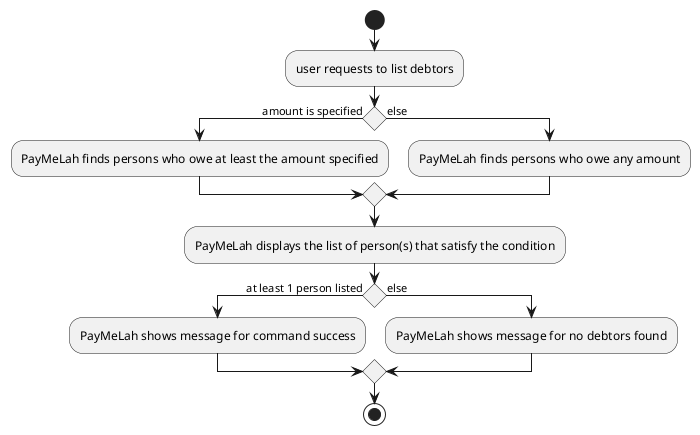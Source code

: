 @startuml
start
:user requests to list debtors;
if () is (amount is specified) then
:PayMeLah finds persons who owe at least the amount specified;
else (else)
:PayMeLah finds persons who owe any amount;
endif
:PayMeLah displays the list of person(s) that satisfy the condition;
if () is (at least 1 person listed) then
:PayMeLah shows message for command success;
else (else)
:PayMeLah shows message for no debtors found;
endif
stop
@enduml
